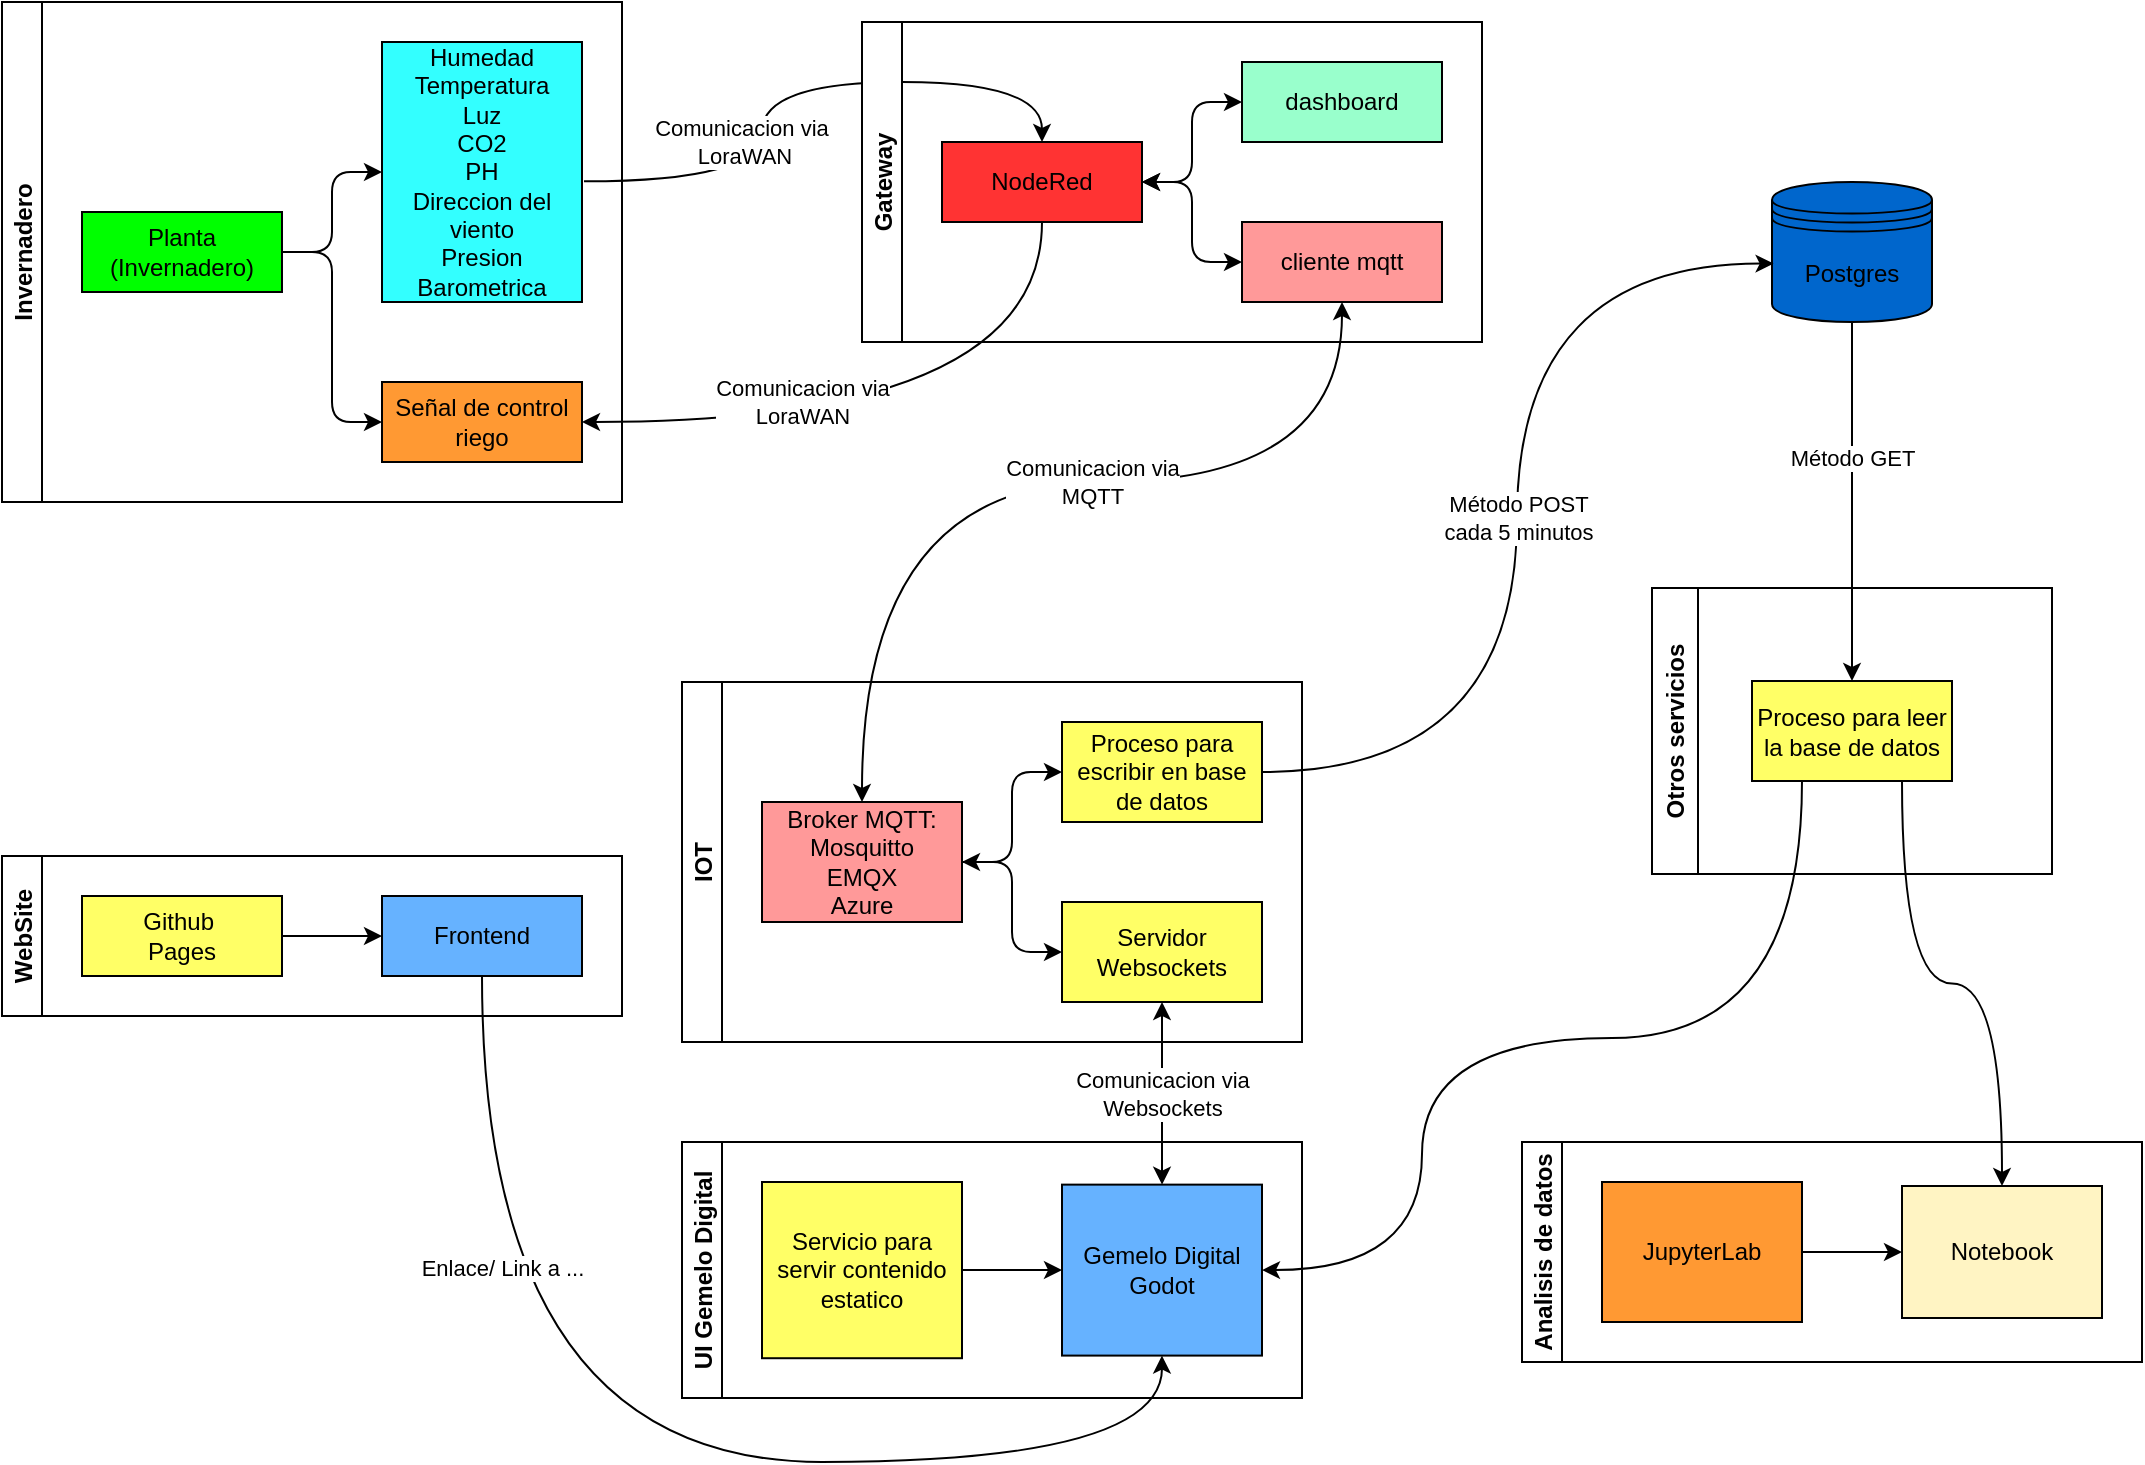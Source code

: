 <mxfile version="24.7.16">
  <diagram name="Página-1" id="ReMHE6c-L-lrRTkhRMun">
    <mxGraphModel grid="1" page="1" gridSize="10" guides="1" tooltips="1" connect="1" arrows="1" fold="1" pageScale="1" pageWidth="1169" pageHeight="827" math="0" shadow="0">
      <root>
        <mxCell id="0" />
        <mxCell id="1" parent="0" />
        <mxCell id="qgzRwup3HeDBknNR_gVY-2" value="Invernadero" style="swimlane;startSize=20;horizontal=0;childLayout=treeLayout;horizontalTree=1;sortEdges=1;resizable=0;containerType=tree;fontSize=12;" vertex="1" parent="1">
          <mxGeometry x="50" y="-778" width="310" height="250" as="geometry" />
        </mxCell>
        <mxCell id="qgzRwup3HeDBknNR_gVY-3" value="Planta (Invernadero)" style="whiteSpace=wrap;html=1;fillColor=#00FF00;" vertex="1" parent="qgzRwup3HeDBknNR_gVY-2">
          <mxGeometry x="40" y="105" width="100" height="40" as="geometry" />
        </mxCell>
        <mxCell id="qgzRwup3HeDBknNR_gVY-4" value="Humedad&lt;div&gt;Temperatura&lt;/div&gt;&lt;div&gt;Luz&lt;/div&gt;&lt;div&gt;CO2&lt;/div&gt;&lt;div&gt;PH&lt;/div&gt;&lt;div&gt;Direccion del viento&lt;/div&gt;&lt;div&gt;Presion Barometrica&lt;/div&gt;" style="whiteSpace=wrap;html=1;fillColor=#33FFFF;" vertex="1" parent="qgzRwup3HeDBknNR_gVY-2">
          <mxGeometry x="190" y="20" width="100" height="130" as="geometry" />
        </mxCell>
        <mxCell id="qgzRwup3HeDBknNR_gVY-5" value="" style="edgeStyle=elbowEdgeStyle;elbow=horizontal;html=1;rounded=1;curved=0;sourcePerimeterSpacing=0;targetPerimeterSpacing=0;startSize=6;endSize=6;" edge="1" parent="qgzRwup3HeDBknNR_gVY-2" source="qgzRwup3HeDBknNR_gVY-3" target="qgzRwup3HeDBknNR_gVY-4">
          <mxGeometry relative="1" as="geometry" />
        </mxCell>
        <mxCell id="qgzRwup3HeDBknNR_gVY-6" value="Señal de control riego" style="whiteSpace=wrap;html=1;fillColor=#FF9933;" vertex="1" parent="qgzRwup3HeDBknNR_gVY-2">
          <mxGeometry x="190" y="190" width="100" height="40" as="geometry" />
        </mxCell>
        <mxCell id="qgzRwup3HeDBknNR_gVY-7" value="" style="edgeStyle=elbowEdgeStyle;elbow=horizontal;html=1;rounded=1;curved=0;sourcePerimeterSpacing=0;targetPerimeterSpacing=0;startSize=6;endSize=6;" edge="1" parent="qgzRwup3HeDBknNR_gVY-2" source="qgzRwup3HeDBknNR_gVY-3" target="qgzRwup3HeDBknNR_gVY-6">
          <mxGeometry relative="1" as="geometry" />
        </mxCell>
        <mxCell id="qgzRwup3HeDBknNR_gVY-17" value="" style="endArrow=classic;html=1;rounded=0;exitX=1.01;exitY=0.536;exitDx=0;exitDy=0;exitPerimeter=0;entryX=0.5;entryY=0;entryDx=0;entryDy=0;edgeStyle=orthogonalEdgeStyle;curved=1;" edge="1" parent="1" source="qgzRwup3HeDBknNR_gVY-4" target="qgzRwup3HeDBknNR_gVY-21">
          <mxGeometry relative="1" as="geometry">
            <mxPoint x="400" y="-468" as="sourcePoint" />
            <mxPoint x="490" y="-763" as="targetPoint" />
            <Array as="points">
              <mxPoint x="430" y="-688" />
              <mxPoint x="430" y="-738" />
              <mxPoint x="570" y="-738" />
            </Array>
          </mxGeometry>
        </mxCell>
        <mxCell id="qgzRwup3HeDBknNR_gVY-18" value="Comunicacion via&amp;nbsp;&lt;div&gt;LoraWAN&lt;/div&gt;" style="edgeLabel;resizable=0;html=1;;align=center;verticalAlign=middle;" connectable="0" vertex="1" parent="qgzRwup3HeDBknNR_gVY-17">
          <mxGeometry relative="1" as="geometry">
            <mxPoint x="-25" y="30" as="offset" />
          </mxGeometry>
        </mxCell>
        <mxCell id="qgzRwup3HeDBknNR_gVY-20" value="Gateway" style="swimlane;startSize=20;horizontal=0;childLayout=treeLayout;horizontalTree=1;sortEdges=1;resizable=0;containerType=tree;fontSize=12;" vertex="1" parent="1">
          <mxGeometry x="480" y="-768" width="310" height="160" as="geometry" />
        </mxCell>
        <mxCell id="qgzRwup3HeDBknNR_gVY-21" value="NodeRed" style="whiteSpace=wrap;html=1;fillColor=#FF3333;" vertex="1" parent="qgzRwup3HeDBknNR_gVY-20">
          <mxGeometry x="40" y="60" width="100" height="40" as="geometry" />
        </mxCell>
        <mxCell id="qgzRwup3HeDBknNR_gVY-22" value="dashboard" style="whiteSpace=wrap;html=1;fillColor=#99FFCC;" vertex="1" parent="qgzRwup3HeDBknNR_gVY-20">
          <mxGeometry x="190" y="20" width="100" height="40" as="geometry" />
        </mxCell>
        <mxCell id="qgzRwup3HeDBknNR_gVY-23" value="" style="edgeStyle=elbowEdgeStyle;elbow=horizontal;html=1;rounded=1;curved=0;sourcePerimeterSpacing=0;targetPerimeterSpacing=0;startSize=6;endSize=6;startArrow=classic;startFill=1;" edge="1" parent="qgzRwup3HeDBknNR_gVY-20" source="qgzRwup3HeDBknNR_gVY-21" target="qgzRwup3HeDBknNR_gVY-22">
          <mxGeometry relative="1" as="geometry" />
        </mxCell>
        <mxCell id="qgzRwup3HeDBknNR_gVY-24" value="cliente mqtt" style="whiteSpace=wrap;html=1;fillColor=#FF9999;" vertex="1" parent="qgzRwup3HeDBknNR_gVY-20">
          <mxGeometry x="190" y="100" width="100" height="40" as="geometry" />
        </mxCell>
        <mxCell id="qgzRwup3HeDBknNR_gVY-25" value="" style="edgeStyle=elbowEdgeStyle;elbow=horizontal;html=1;rounded=1;curved=0;sourcePerimeterSpacing=0;targetPerimeterSpacing=0;startSize=6;endSize=6;startArrow=classic;startFill=1;" edge="1" parent="qgzRwup3HeDBknNR_gVY-20" source="qgzRwup3HeDBknNR_gVY-21" target="qgzRwup3HeDBknNR_gVY-24">
          <mxGeometry relative="1" as="geometry" />
        </mxCell>
        <mxCell id="qgzRwup3HeDBknNR_gVY-28" value="IOT" style="swimlane;startSize=20;horizontal=0;childLayout=treeLayout;horizontalTree=1;sortEdges=1;resizable=0;containerType=tree;fontSize=12;direction=east;" vertex="1" parent="1">
          <mxGeometry x="390" y="-438" width="310" height="180" as="geometry" />
        </mxCell>
        <mxCell id="qgzRwup3HeDBknNR_gVY-29" value="Broker MQTT:&lt;div&gt;Mosquitto&lt;/div&gt;&lt;div&gt;EMQX&lt;/div&gt;&lt;div&gt;Azure&lt;/div&gt;" style="whiteSpace=wrap;html=1;fillColor=#FF9999;" vertex="1" parent="qgzRwup3HeDBknNR_gVY-28">
          <mxGeometry x="40" y="60" width="100" height="60" as="geometry" />
        </mxCell>
        <mxCell id="qgzRwup3HeDBknNR_gVY-30" value="Proceso para escribir en base de datos" style="whiteSpace=wrap;html=1;fillColor=#FFFF66;" vertex="1" parent="qgzRwup3HeDBknNR_gVY-28">
          <mxGeometry x="190" y="20" width="100" height="50" as="geometry" />
        </mxCell>
        <mxCell id="qgzRwup3HeDBknNR_gVY-31" value="" style="edgeStyle=elbowEdgeStyle;elbow=horizontal;html=1;rounded=1;curved=0;sourcePerimeterSpacing=0;targetPerimeterSpacing=0;startSize=6;endSize=6;" edge="1" parent="qgzRwup3HeDBknNR_gVY-28" source="qgzRwup3HeDBknNR_gVY-29" target="qgzRwup3HeDBknNR_gVY-30">
          <mxGeometry relative="1" as="geometry" />
        </mxCell>
        <mxCell id="qgzRwup3HeDBknNR_gVY-70" value="Servidor Websockets" style="whiteSpace=wrap;html=1;fillColor=#FFFF66;" vertex="1" parent="qgzRwup3HeDBknNR_gVY-28">
          <mxGeometry x="190" y="110" width="100" height="50" as="geometry" />
        </mxCell>
        <mxCell id="qgzRwup3HeDBknNR_gVY-71" value="" style="edgeStyle=elbowEdgeStyle;elbow=horizontal;html=1;rounded=1;curved=0;sourcePerimeterSpacing=0;targetPerimeterSpacing=0;startSize=6;endSize=6;exitX=1;exitY=0.5;exitDx=0;exitDy=0;entryX=0;entryY=0.5;entryDx=0;entryDy=0;startArrow=classic;startFill=1;" edge="1" parent="qgzRwup3HeDBknNR_gVY-28" source="qgzRwup3HeDBknNR_gVY-29" target="qgzRwup3HeDBknNR_gVY-70">
          <mxGeometry relative="1" as="geometry">
            <mxPoint x="150" y="60" as="sourcePoint" />
            <mxPoint x="200" y="60" as="targetPoint" />
          </mxGeometry>
        </mxCell>
        <mxCell id="qgzRwup3HeDBknNR_gVY-34" value="" style="endArrow=classic;html=1;rounded=0;entryX=0.5;entryY=0;entryDx=0;entryDy=0;edgeStyle=orthogonalEdgeStyle;curved=1;startArrow=classic;startFill=1;exitX=0.5;exitY=1;exitDx=0;exitDy=0;" edge="1" parent="1" source="qgzRwup3HeDBknNR_gVY-24" target="qgzRwup3HeDBknNR_gVY-29">
          <mxGeometry relative="1" as="geometry">
            <mxPoint x="700" y="-538" as="sourcePoint" />
            <mxPoint x="595" y="-392" as="targetPoint" />
            <Array as="points">
              <mxPoint x="720" y="-538" />
              <mxPoint x="480" y="-538" />
            </Array>
          </mxGeometry>
        </mxCell>
        <mxCell id="qgzRwup3HeDBknNR_gVY-35" value="Comunicacion via&lt;div&gt;MQTT&lt;/div&gt;" style="edgeLabel;resizable=0;html=1;;align=center;verticalAlign=middle;" connectable="0" vertex="1" parent="qgzRwup3HeDBknNR_gVY-34">
          <mxGeometry relative="1" as="geometry">
            <mxPoint x="30" as="offset" />
          </mxGeometry>
        </mxCell>
        <mxCell id="E5JlNRnUBhVRI6DktgL6-3" style="edgeStyle=orthogonalEdgeStyle;curved=1;rounded=0;orthogonalLoop=1;jettySize=auto;html=1;exitX=0.5;exitY=1;exitDx=0;exitDy=0;" edge="1" parent="1" source="qgzRwup3HeDBknNR_gVY-36" target="v0rlY0u3KarLFHfXOZ2J-19">
          <mxGeometry relative="1" as="geometry" />
        </mxCell>
        <mxCell id="qgzRwup3HeDBknNR_gVY-36" value="Postgres" style="shape=datastore;whiteSpace=wrap;html=1;fillColor=#0066CC;" vertex="1" parent="1">
          <mxGeometry x="935" y="-688" width="80" height="70" as="geometry" />
        </mxCell>
        <mxCell id="qgzRwup3HeDBknNR_gVY-41" value="" style="endArrow=classic;html=1;rounded=0;exitX=1;exitY=0.5;exitDx=0;exitDy=0;entryX=0.01;entryY=0.583;entryDx=0;entryDy=0;entryPerimeter=0;edgeStyle=orthogonalEdgeStyle;curved=1;" edge="1" parent="1" source="qgzRwup3HeDBknNR_gVY-30" target="qgzRwup3HeDBknNR_gVY-36">
          <mxGeometry relative="1" as="geometry">
            <mxPoint x="820" y="-348" as="sourcePoint" />
            <mxPoint x="920" y="-348" as="targetPoint" />
          </mxGeometry>
        </mxCell>
        <mxCell id="qgzRwup3HeDBknNR_gVY-42" value="Método POST&lt;div&gt;cada 5 minutos&lt;/div&gt;" style="edgeLabel;resizable=0;html=1;;align=center;verticalAlign=middle;" connectable="0" vertex="1" parent="qgzRwup3HeDBknNR_gVY-41">
          <mxGeometry relative="1" as="geometry" />
        </mxCell>
        <mxCell id="qgzRwup3HeDBknNR_gVY-43" value="UI Gemelo Digital" style="swimlane;startSize=20;horizontal=0;childLayout=treeLayout;horizontalTree=1;sortEdges=1;resizable=0;containerType=tree;fontSize=12;" vertex="1" parent="1">
          <mxGeometry x="390" y="-208" width="310" height="128" as="geometry" />
        </mxCell>
        <mxCell id="qgzRwup3HeDBknNR_gVY-44" value="Servicio para servir contenido estatico" style="whiteSpace=wrap;html=1;fillColor=#FFFF66;" vertex="1" parent="qgzRwup3HeDBknNR_gVY-43">
          <mxGeometry x="40" y="20" width="100" height="88.11" as="geometry" />
        </mxCell>
        <mxCell id="qgzRwup3HeDBknNR_gVY-45" value="Gemelo Digital Godot" style="whiteSpace=wrap;html=1;fillColor=#66B2FF;" vertex="1" parent="qgzRwup3HeDBknNR_gVY-43">
          <mxGeometry x="190" y="21.315" width="100" height="85.48" as="geometry" />
        </mxCell>
        <mxCell id="qgzRwup3HeDBknNR_gVY-46" value="" style="edgeStyle=elbowEdgeStyle;elbow=horizontal;html=1;rounded=1;curved=0;sourcePerimeterSpacing=0;targetPerimeterSpacing=0;startSize=6;endSize=6;" edge="1" parent="qgzRwup3HeDBknNR_gVY-43" source="qgzRwup3HeDBknNR_gVY-44" target="qgzRwup3HeDBknNR_gVY-45">
          <mxGeometry relative="1" as="geometry" />
        </mxCell>
        <mxCell id="qgzRwup3HeDBknNR_gVY-51" value="WebSite" style="swimlane;startSize=20;horizontal=0;childLayout=treeLayout;horizontalTree=1;sortEdges=1;resizable=0;containerType=tree;fontSize=12;" vertex="1" parent="1">
          <mxGeometry x="50" y="-351" width="310" height="80" as="geometry" />
        </mxCell>
        <mxCell id="qgzRwup3HeDBknNR_gVY-52" value="Github&amp;nbsp;&lt;div&gt;Pages&lt;/div&gt;" style="whiteSpace=wrap;html=1;fillColor=#FFFF66;" vertex="1" parent="qgzRwup3HeDBknNR_gVY-51">
          <mxGeometry x="40" y="20" width="100" height="40" as="geometry" />
        </mxCell>
        <mxCell id="qgzRwup3HeDBknNR_gVY-53" value="Frontend" style="whiteSpace=wrap;html=1;fillColor=#66B2FF;" vertex="1" parent="qgzRwup3HeDBknNR_gVY-51">
          <mxGeometry x="190" y="20" width="100" height="40" as="geometry" />
        </mxCell>
        <mxCell id="qgzRwup3HeDBknNR_gVY-54" value="" style="edgeStyle=elbowEdgeStyle;elbow=horizontal;html=1;rounded=1;curved=0;sourcePerimeterSpacing=0;targetPerimeterSpacing=0;startSize=6;endSize=6;" edge="1" parent="qgzRwup3HeDBknNR_gVY-51" source="qgzRwup3HeDBknNR_gVY-52" target="qgzRwup3HeDBknNR_gVY-53">
          <mxGeometry relative="1" as="geometry" />
        </mxCell>
        <mxCell id="qgzRwup3HeDBknNR_gVY-57" value="Enlace/ Link a ..." style="endArrow=classic;html=1;rounded=0;exitX=0.5;exitY=1;exitDx=0;exitDy=0;edgeStyle=orthogonalEdgeStyle;curved=1;entryX=0.5;entryY=1;entryDx=0;entryDy=0;" edge="1" parent="1" source="qgzRwup3HeDBknNR_gVY-53" target="qgzRwup3HeDBknNR_gVY-45">
          <mxGeometry x="-0.541" y="10" relative="1" as="geometry">
            <mxPoint x="260" y="-18" as="sourcePoint" />
            <mxPoint x="360" y="-18" as="targetPoint" />
            <Array as="points">
              <mxPoint x="290" y="-48" />
              <mxPoint x="630" y="-48" />
            </Array>
            <mxPoint as="offset" />
          </mxGeometry>
        </mxCell>
        <mxCell id="qgzRwup3HeDBknNR_gVY-59" value="Analisis de datos" style="swimlane;startSize=20;horizontal=0;childLayout=treeLayout;horizontalTree=1;sortEdges=1;resizable=0;containerType=tree;fontSize=12;" vertex="1" parent="1">
          <mxGeometry x="810" y="-208" width="310" height="110" as="geometry" />
        </mxCell>
        <mxCell id="qgzRwup3HeDBknNR_gVY-60" value="JupyterLab" style="whiteSpace=wrap;html=1;fillColor=#FF9933;" vertex="1" parent="qgzRwup3HeDBknNR_gVY-59">
          <mxGeometry x="40" y="20" width="100" height="70" as="geometry" />
        </mxCell>
        <mxCell id="qgzRwup3HeDBknNR_gVY-61" value="Notebook" style="whiteSpace=wrap;html=1;fillColor=#FFF4C3;" vertex="1" parent="qgzRwup3HeDBknNR_gVY-59">
          <mxGeometry x="190" y="22" width="100" height="66" as="geometry" />
        </mxCell>
        <mxCell id="qgzRwup3HeDBknNR_gVY-62" value="" style="edgeStyle=elbowEdgeStyle;elbow=horizontal;html=1;rounded=1;curved=0;sourcePerimeterSpacing=0;targetPerimeterSpacing=0;startSize=6;endSize=6;" edge="1" parent="qgzRwup3HeDBknNR_gVY-59" source="qgzRwup3HeDBknNR_gVY-60" target="qgzRwup3HeDBknNR_gVY-61">
          <mxGeometry relative="1" as="geometry" />
        </mxCell>
        <mxCell id="qgzRwup3HeDBknNR_gVY-72" value="" style="endArrow=classic;html=1;rounded=0;exitX=0.5;exitY=1;exitDx=0;exitDy=0;entryX=0.5;entryY=0;entryDx=0;entryDy=0;startArrow=classic;startFill=1;" edge="1" parent="1" source="qgzRwup3HeDBknNR_gVY-70" target="qgzRwup3HeDBknNR_gVY-45">
          <mxGeometry relative="1" as="geometry">
            <mxPoint x="480" y="-378" as="sourcePoint" />
            <mxPoint x="580" y="-378" as="targetPoint" />
          </mxGeometry>
        </mxCell>
        <mxCell id="qgzRwup3HeDBknNR_gVY-73" value="Comunicacion via&lt;div&gt;Websockets&lt;/div&gt;" style="edgeLabel;resizable=0;html=1;;align=center;verticalAlign=middle;" connectable="0" vertex="1" parent="qgzRwup3HeDBknNR_gVY-72">
          <mxGeometry relative="1" as="geometry" />
        </mxCell>
        <mxCell id="v0rlY0u3KarLFHfXOZ2J-13" value="&lt;span style=&quot;color: rgb(0, 0, 0); font-family: Helvetica; font-size: 11px; font-style: normal; font-variant-ligatures: normal; font-variant-caps: normal; font-weight: 400; letter-spacing: normal; orphans: 2; text-align: center; text-indent: 0px; text-transform: none; widows: 2; word-spacing: 0px; -webkit-text-stroke-width: 0px; white-space: nowrap; background-color: rgb(255, 255, 255); text-decoration-thickness: initial; text-decoration-style: initial; text-decoration-color: initial; display: inline !important; float: none;&quot;&gt;Comunicacion via&lt;/span&gt;&lt;div style=&quot;forced-color-adjust: none; color: rgb(0, 0, 0); font-family: Helvetica; font-size: 11px; font-style: normal; font-variant-ligatures: normal; font-variant-caps: normal; font-weight: 400; letter-spacing: normal; orphans: 2; text-align: center; text-indent: 0px; text-transform: none; widows: 2; word-spacing: 0px; -webkit-text-stroke-width: 0px; white-space: nowrap; text-decoration-thickness: initial; text-decoration-style: initial; text-decoration-color: initial;&quot;&gt;LoraWAN&lt;/div&gt;" style="edgeStyle=orthogonalEdgeStyle;curved=1;rounded=0;orthogonalLoop=1;jettySize=auto;html=1;exitX=0.5;exitY=1;exitDx=0;exitDy=0;entryX=1;entryY=0.5;entryDx=0;entryDy=0;" edge="1" parent="1" source="qgzRwup3HeDBknNR_gVY-21" target="qgzRwup3HeDBknNR_gVY-6">
          <mxGeometry x="0.333" y="-10" relative="1" as="geometry">
            <mxPoint as="offset" />
          </mxGeometry>
        </mxCell>
        <mxCell id="E5JlNRnUBhVRI6DktgL6-2" value="Otros servicios" style="swimlane;horizontal=0;whiteSpace=wrap;html=1;" vertex="1" parent="1">
          <mxGeometry x="875" y="-485" width="200" height="143" as="geometry" />
        </mxCell>
        <mxCell id="v0rlY0u3KarLFHfXOZ2J-19" value="Proceso para leer la base de datos" style="whiteSpace=wrap;html=1;fillColor=#FFFF66;" vertex="1" parent="E5JlNRnUBhVRI6DktgL6-2">
          <mxGeometry x="50" y="46.5" width="100" height="50" as="geometry" />
        </mxCell>
        <mxCell id="E5JlNRnUBhVRI6DktgL6-6" value="Método GET" style="edgeLabel;resizable=0;html=1;;align=center;verticalAlign=middle;" connectable="0" vertex="1" parent="1">
          <mxGeometry x="975" y="-550" as="geometry" />
        </mxCell>
        <mxCell id="tWytZAeQNW5-owIEGGo--2" style="edgeStyle=orthogonalEdgeStyle;curved=1;rounded=0;orthogonalLoop=1;jettySize=auto;html=1;exitX=0.75;exitY=1;exitDx=0;exitDy=0;" edge="1" parent="1" source="v0rlY0u3KarLFHfXOZ2J-19" target="qgzRwup3HeDBknNR_gVY-61">
          <mxGeometry relative="1" as="geometry" />
        </mxCell>
        <mxCell id="tWytZAeQNW5-owIEGGo--3" style="edgeStyle=orthogonalEdgeStyle;curved=1;rounded=0;orthogonalLoop=1;jettySize=auto;html=1;exitX=0.25;exitY=1;exitDx=0;exitDy=0;entryX=1;entryY=0.5;entryDx=0;entryDy=0;" edge="1" parent="1" source="v0rlY0u3KarLFHfXOZ2J-19" target="qgzRwup3HeDBknNR_gVY-45">
          <mxGeometry relative="1" as="geometry">
            <Array as="points">
              <mxPoint x="950" y="-260" />
              <mxPoint x="760" y="-260" />
              <mxPoint x="760" y="-144" />
            </Array>
          </mxGeometry>
        </mxCell>
      </root>
    </mxGraphModel>
  </diagram>
</mxfile>
